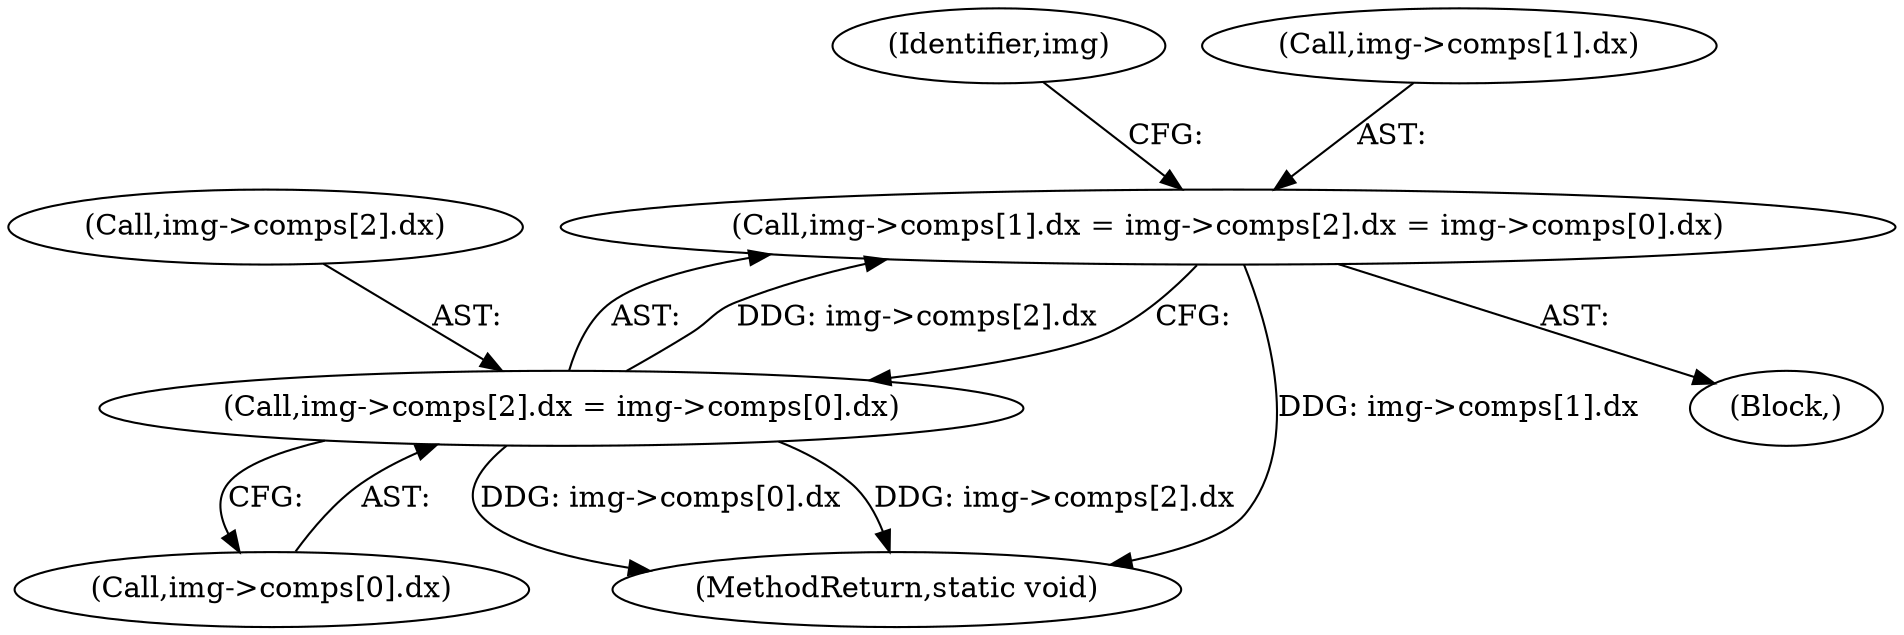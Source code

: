 digraph "0_openjpeg_15f081c89650dccee4aa4ae66f614c3fdb268767_0@array" {
"1000733" [label="(Call,img->comps[1].dx = img->comps[2].dx = img->comps[0].dx)"];
"1000741" [label="(Call,img->comps[2].dx = img->comps[0].dx)"];
"1000792" [label="(MethodReturn,static void)"];
"1000760" [label="(Identifier,img)"];
"1000742" [label="(Call,img->comps[2].dx)"];
"1000749" [label="(Call,img->comps[0].dx)"];
"1000105" [label="(Block,)"];
"1000741" [label="(Call,img->comps[2].dx = img->comps[0].dx)"];
"1000733" [label="(Call,img->comps[1].dx = img->comps[2].dx = img->comps[0].dx)"];
"1000734" [label="(Call,img->comps[1].dx)"];
"1000733" -> "1000105"  [label="AST: "];
"1000733" -> "1000741"  [label="CFG: "];
"1000734" -> "1000733"  [label="AST: "];
"1000741" -> "1000733"  [label="AST: "];
"1000760" -> "1000733"  [label="CFG: "];
"1000733" -> "1000792"  [label="DDG: img->comps[1].dx"];
"1000741" -> "1000733"  [label="DDG: img->comps[2].dx"];
"1000741" -> "1000749"  [label="CFG: "];
"1000742" -> "1000741"  [label="AST: "];
"1000749" -> "1000741"  [label="AST: "];
"1000741" -> "1000792"  [label="DDG: img->comps[2].dx"];
"1000741" -> "1000792"  [label="DDG: img->comps[0].dx"];
}
